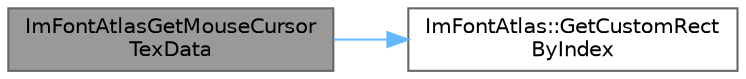 digraph "ImFontAtlasGetMouseCursorTexData"
{
 // LATEX_PDF_SIZE
  bgcolor="transparent";
  edge [fontname=Helvetica,fontsize=10,labelfontname=Helvetica,labelfontsize=10];
  node [fontname=Helvetica,fontsize=10,shape=box,height=0.2,width=0.4];
  rankdir="LR";
  Node1 [id="Node000001",label="ImFontAtlasGetMouseCursor\lTexData",height=0.2,width=0.4,color="gray40", fillcolor="grey60", style="filled", fontcolor="black",tooltip=" "];
  Node1 -> Node2 [id="edge1_Node000001_Node000002",color="steelblue1",style="solid",tooltip=" "];
  Node2 [id="Node000002",label="ImFontAtlas::GetCustomRect\lByIndex",height=0.2,width=0.4,color="grey40", fillcolor="white", style="filled",URL="$struct_im_font_atlas.html#a6a4c5f59c12c88a5c0429d6a6ec06481",tooltip=" "];
}
